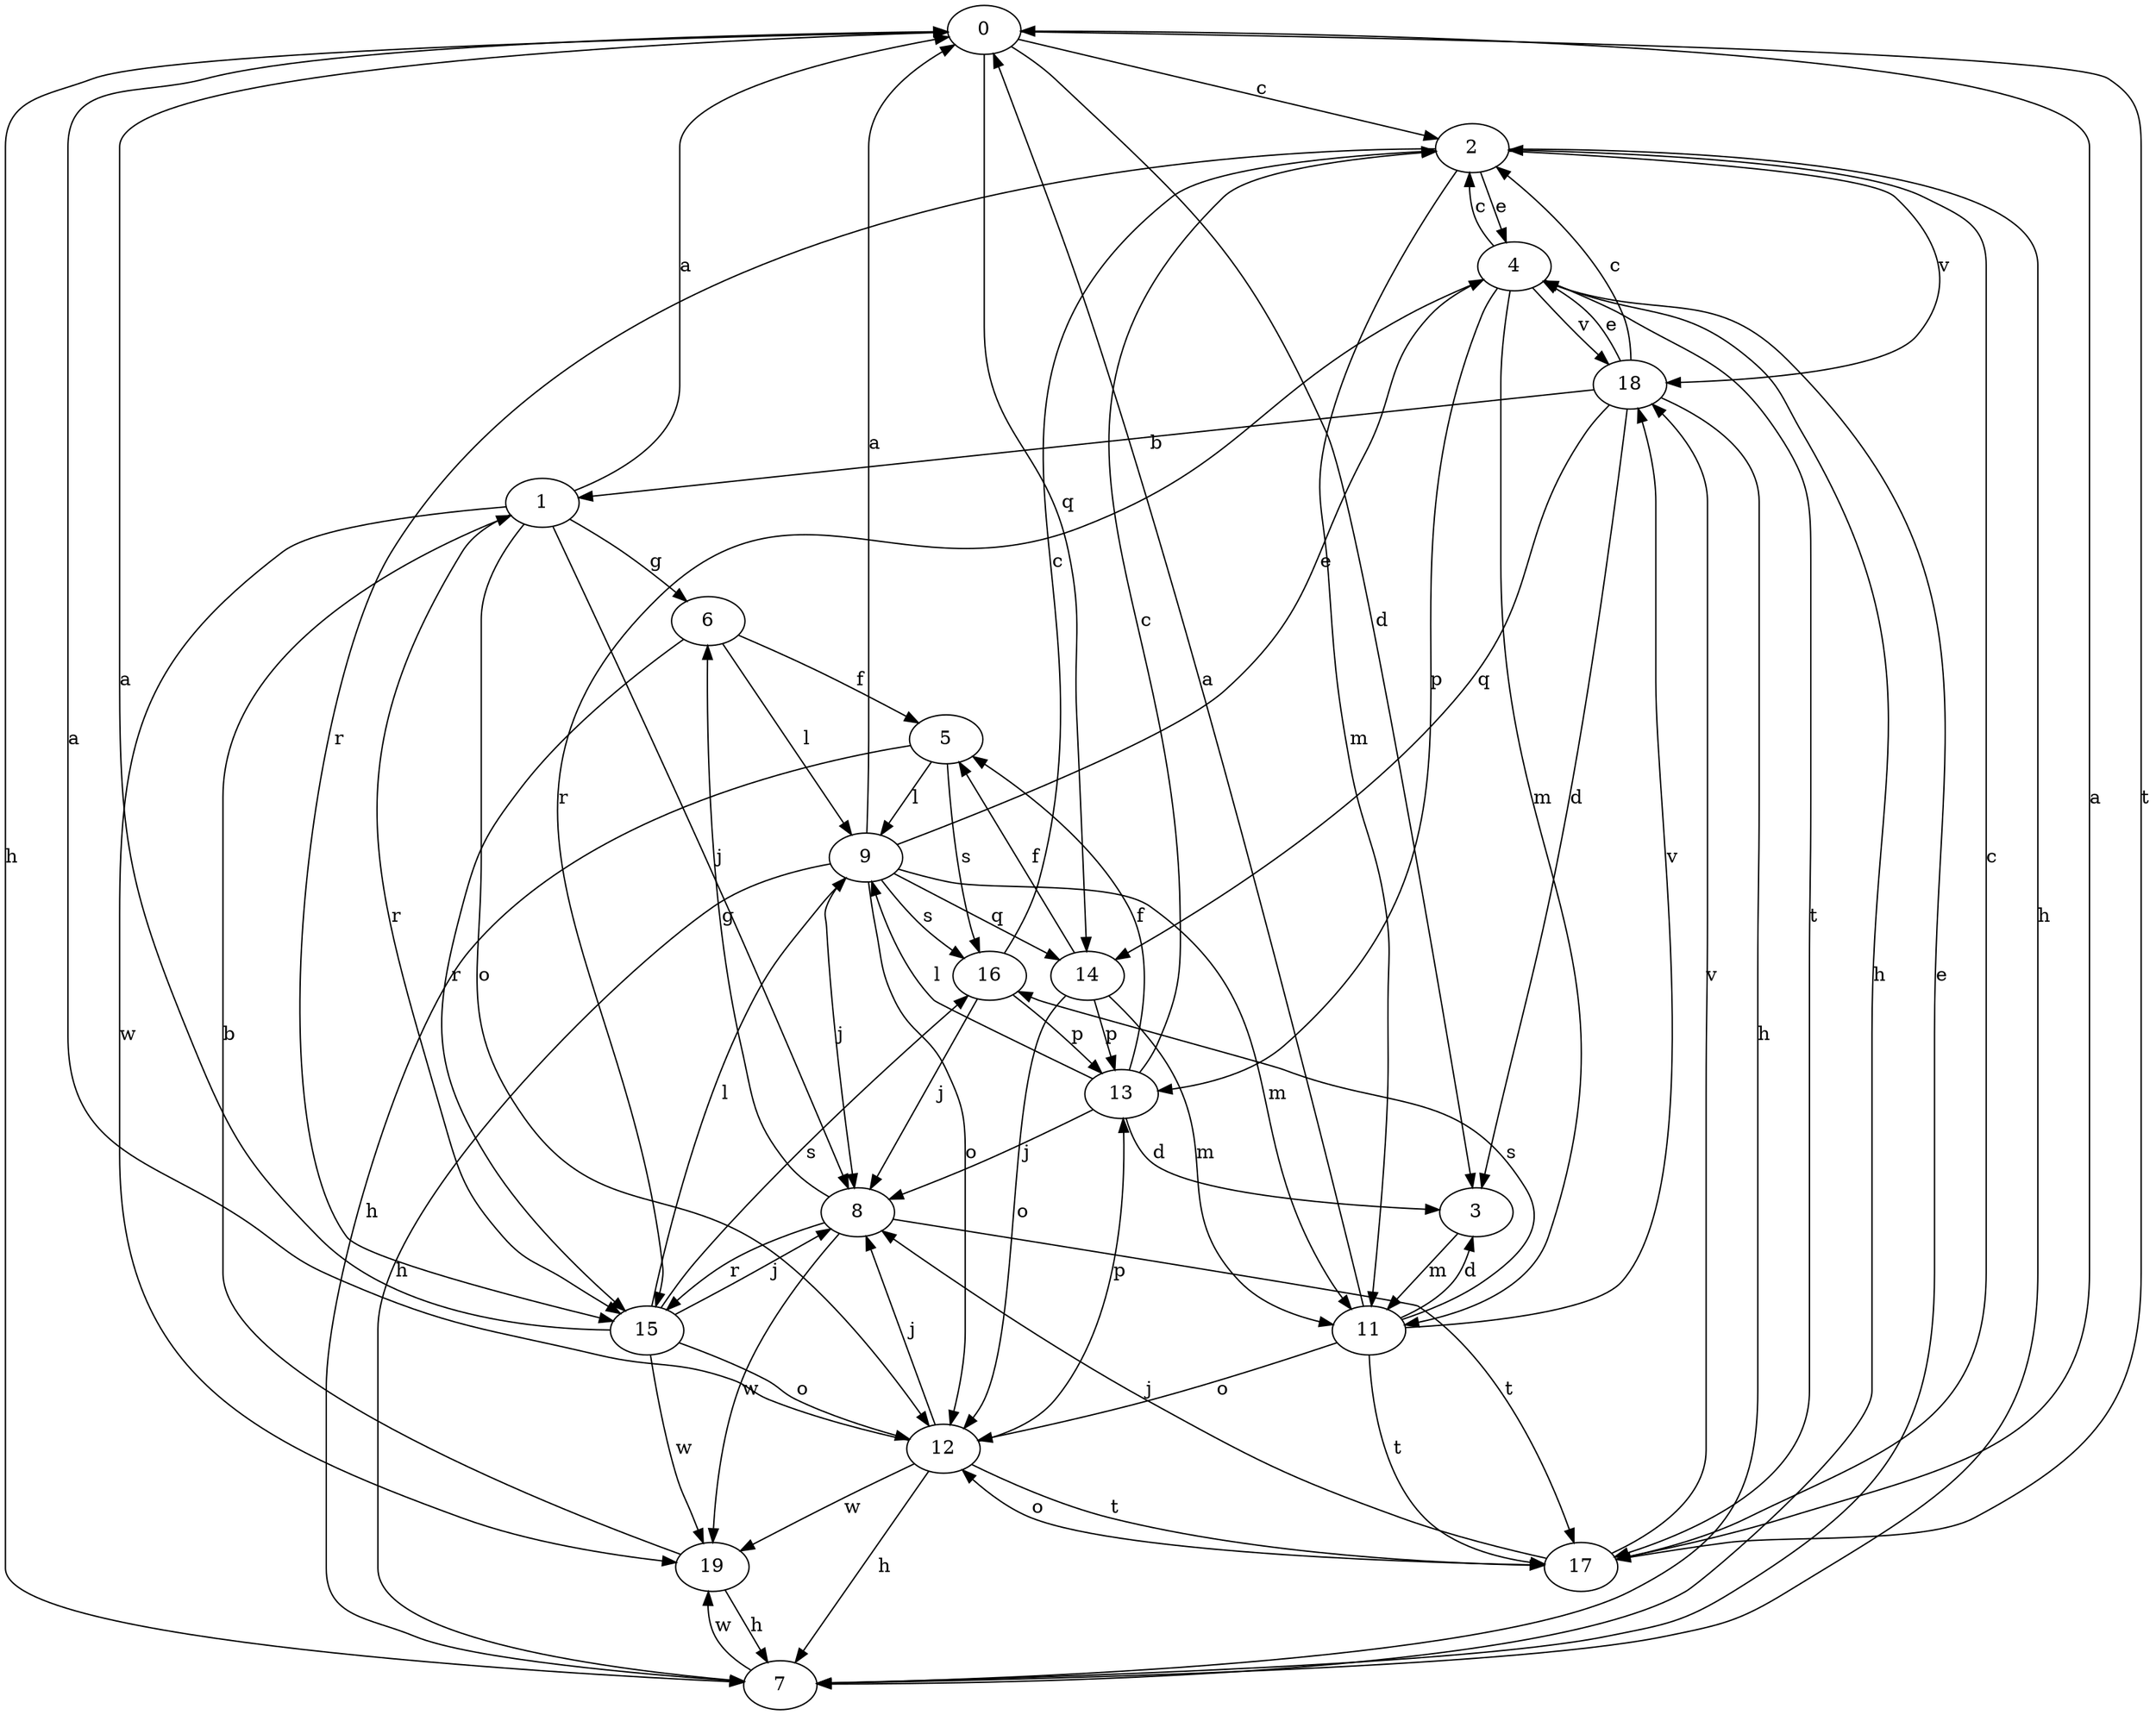 strict digraph  {
0;
1;
2;
3;
4;
5;
6;
7;
8;
9;
11;
12;
13;
14;
15;
16;
17;
18;
19;
0 -> 2  [label=c];
0 -> 3  [label=d];
0 -> 7  [label=h];
0 -> 14  [label=q];
0 -> 17  [label=t];
1 -> 0  [label=a];
1 -> 6  [label=g];
1 -> 8  [label=j];
1 -> 12  [label=o];
1 -> 15  [label=r];
1 -> 19  [label=w];
2 -> 4  [label=e];
2 -> 7  [label=h];
2 -> 11  [label=m];
2 -> 15  [label=r];
2 -> 18  [label=v];
3 -> 11  [label=m];
4 -> 2  [label=c];
4 -> 7  [label=h];
4 -> 11  [label=m];
4 -> 13  [label=p];
4 -> 15  [label=r];
4 -> 17  [label=t];
4 -> 18  [label=v];
5 -> 7  [label=h];
5 -> 9  [label=l];
5 -> 16  [label=s];
6 -> 5  [label=f];
6 -> 9  [label=l];
6 -> 15  [label=r];
7 -> 4  [label=e];
7 -> 19  [label=w];
8 -> 6  [label=g];
8 -> 15  [label=r];
8 -> 17  [label=t];
8 -> 19  [label=w];
9 -> 0  [label=a];
9 -> 4  [label=e];
9 -> 7  [label=h];
9 -> 8  [label=j];
9 -> 11  [label=m];
9 -> 12  [label=o];
9 -> 14  [label=q];
9 -> 16  [label=s];
11 -> 0  [label=a];
11 -> 3  [label=d];
11 -> 12  [label=o];
11 -> 16  [label=s];
11 -> 17  [label=t];
11 -> 18  [label=v];
12 -> 0  [label=a];
12 -> 7  [label=h];
12 -> 8  [label=j];
12 -> 13  [label=p];
12 -> 17  [label=t];
12 -> 19  [label=w];
13 -> 2  [label=c];
13 -> 3  [label=d];
13 -> 5  [label=f];
13 -> 8  [label=j];
13 -> 9  [label=l];
14 -> 5  [label=f];
14 -> 11  [label=m];
14 -> 12  [label=o];
14 -> 13  [label=p];
15 -> 0  [label=a];
15 -> 8  [label=j];
15 -> 9  [label=l];
15 -> 12  [label=o];
15 -> 16  [label=s];
15 -> 19  [label=w];
16 -> 2  [label=c];
16 -> 8  [label=j];
16 -> 13  [label=p];
17 -> 0  [label=a];
17 -> 2  [label=c];
17 -> 8  [label=j];
17 -> 12  [label=o];
17 -> 18  [label=v];
18 -> 1  [label=b];
18 -> 2  [label=c];
18 -> 3  [label=d];
18 -> 4  [label=e];
18 -> 7  [label=h];
18 -> 14  [label=q];
19 -> 1  [label=b];
19 -> 7  [label=h];
}
